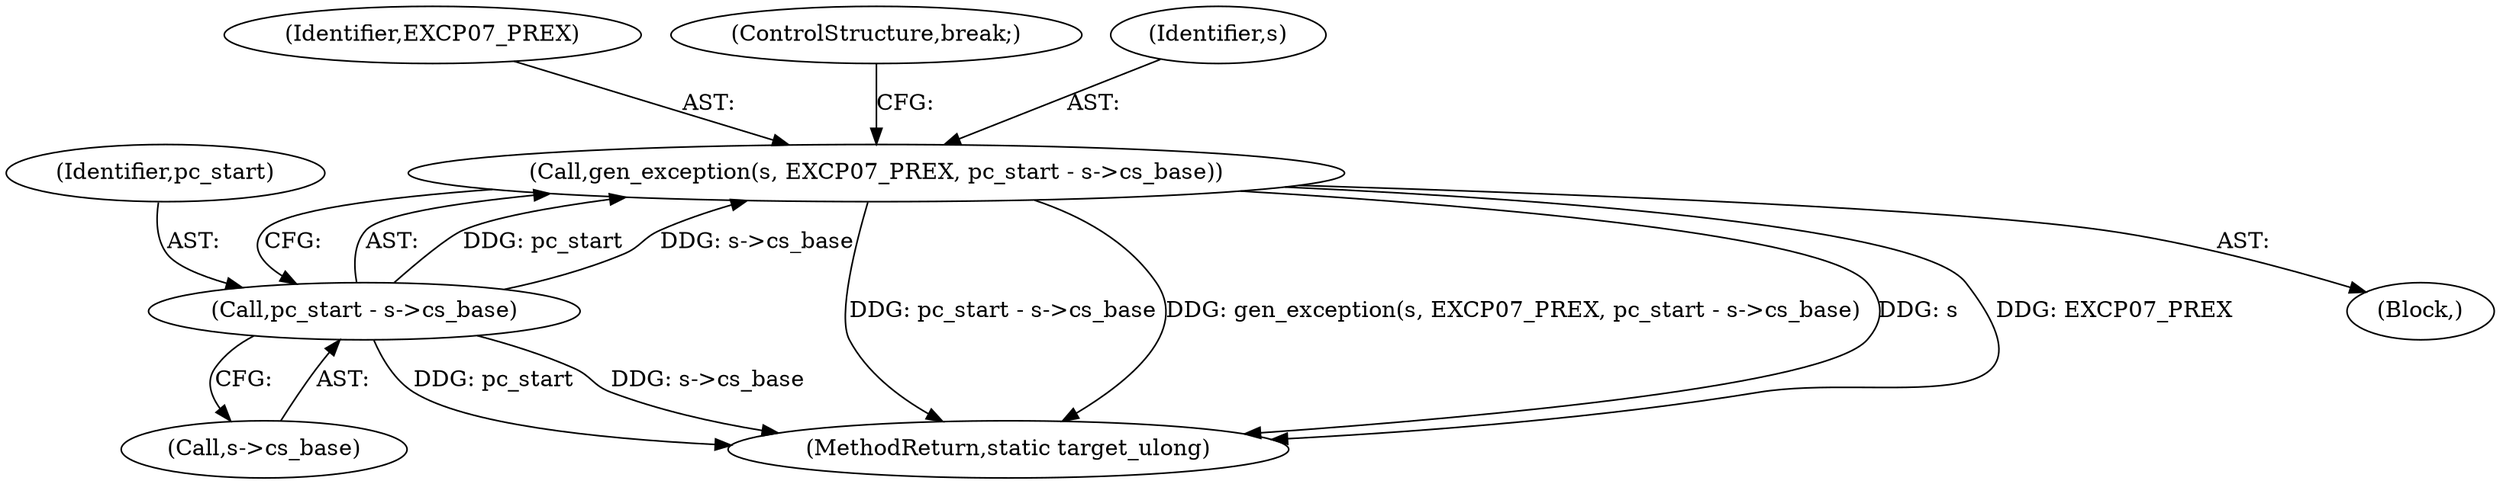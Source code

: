 digraph "0_qemu_30663fd26c0307e414622c7a8607fbc04f92ec14@pointer" {
"1004427" [label="(Call,gen_exception(s, EXCP07_PREX, pc_start - s->cs_base))"];
"1004430" [label="(Call,pc_start - s->cs_base)"];
"1004426" [label="(Block,)"];
"1004427" [label="(Call,gen_exception(s, EXCP07_PREX, pc_start - s->cs_base))"];
"1004429" [label="(Identifier,EXCP07_PREX)"];
"1004435" [label="(ControlStructure,break;)"];
"1011840" [label="(MethodReturn,static target_ulong)"];
"1004428" [label="(Identifier,s)"];
"1004431" [label="(Identifier,pc_start)"];
"1004430" [label="(Call,pc_start - s->cs_base)"];
"1004432" [label="(Call,s->cs_base)"];
"1004427" -> "1004426"  [label="AST: "];
"1004427" -> "1004430"  [label="CFG: "];
"1004428" -> "1004427"  [label="AST: "];
"1004429" -> "1004427"  [label="AST: "];
"1004430" -> "1004427"  [label="AST: "];
"1004435" -> "1004427"  [label="CFG: "];
"1004427" -> "1011840"  [label="DDG: pc_start - s->cs_base"];
"1004427" -> "1011840"  [label="DDG: gen_exception(s, EXCP07_PREX, pc_start - s->cs_base)"];
"1004427" -> "1011840"  [label="DDG: s"];
"1004427" -> "1011840"  [label="DDG: EXCP07_PREX"];
"1004430" -> "1004427"  [label="DDG: pc_start"];
"1004430" -> "1004427"  [label="DDG: s->cs_base"];
"1004430" -> "1004432"  [label="CFG: "];
"1004431" -> "1004430"  [label="AST: "];
"1004432" -> "1004430"  [label="AST: "];
"1004430" -> "1011840"  [label="DDG: pc_start"];
"1004430" -> "1011840"  [label="DDG: s->cs_base"];
}
